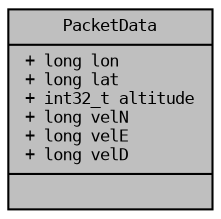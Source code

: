 digraph "PacketData"
{
 // LATEX_PDF_SIZE
  bgcolor="transparent";
  edge [fontname="DejaVuSansMono",fontsize="8",labelfontname="DejaVuSansMono",labelfontsize="8"];
  node [fontname="DejaVuSansMono",fontsize="8",shape=record];
  Node1 [label="{PacketData\n|+ long lon\l+ long lat\l+ int32_t altitude\l+ long velN\l+ long velE\l+ long velD\l|}",height=0.2,width=0.4,color="black", fillcolor="grey75", style="filled", fontcolor="black",tooltip=" "];
}
